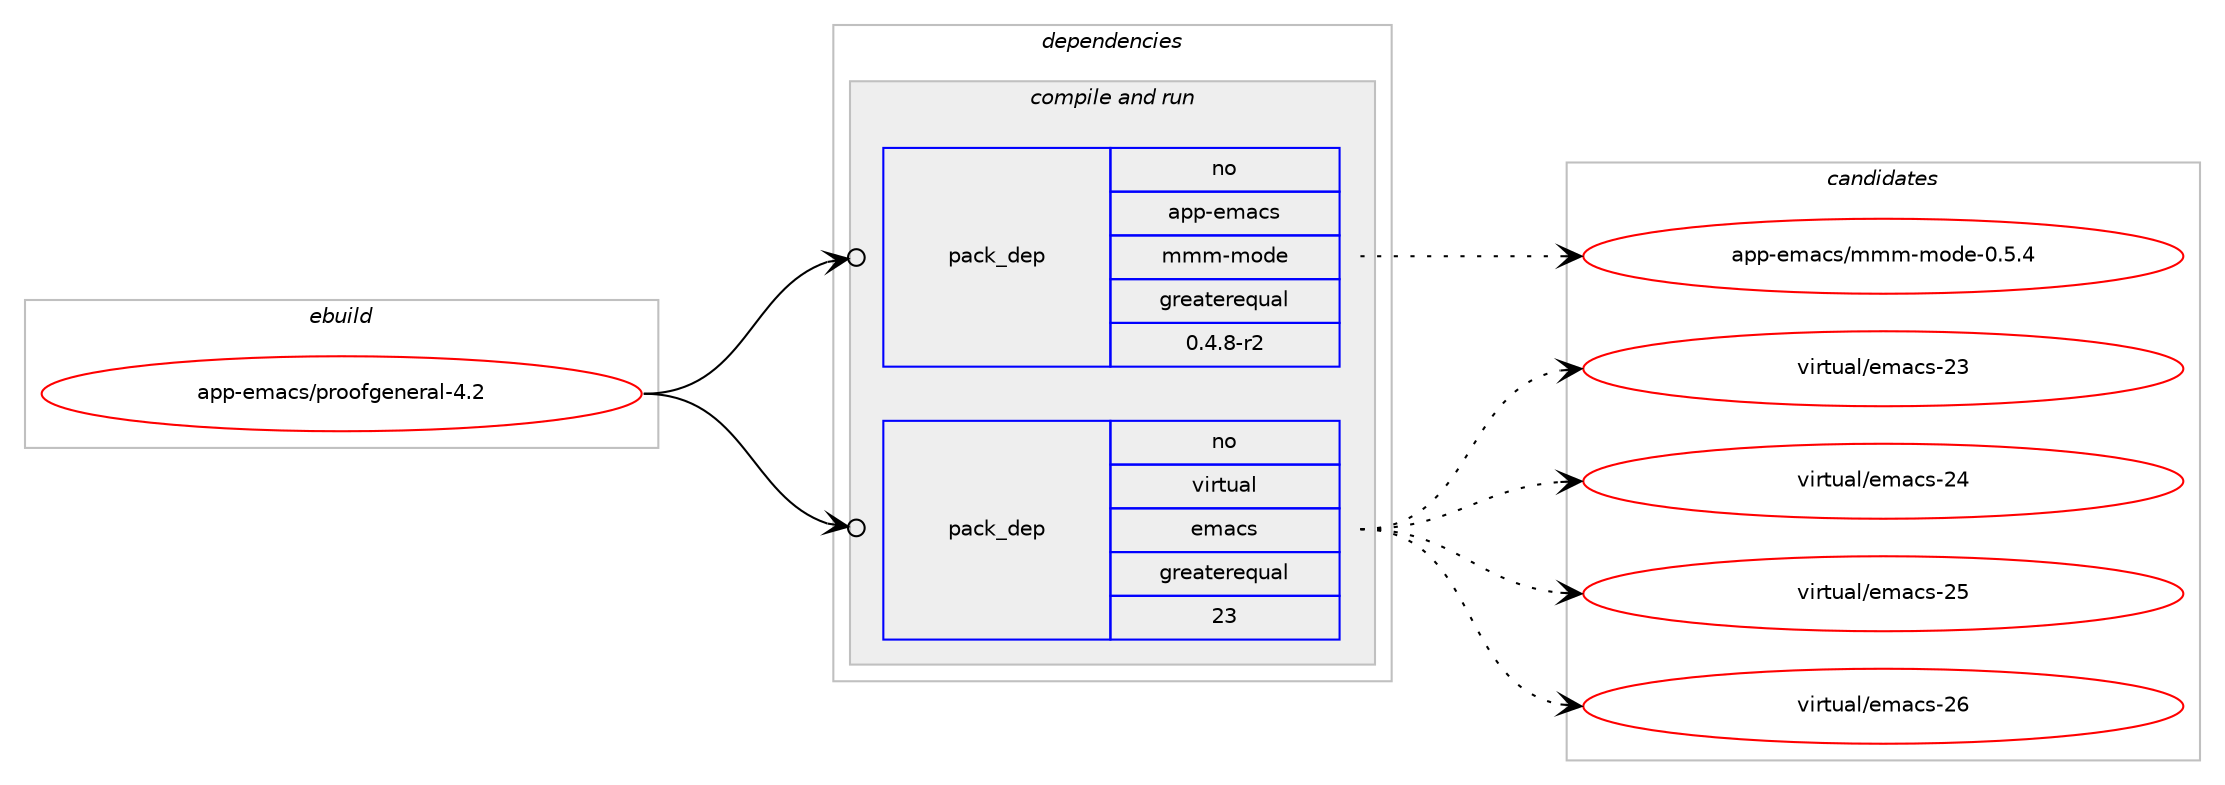 digraph prolog {

# *************
# Graph options
# *************

newrank=true;
concentrate=true;
compound=true;
graph [rankdir=LR,fontname=Helvetica,fontsize=10,ranksep=1.5];#, ranksep=2.5, nodesep=0.2];
edge  [arrowhead=vee];
node  [fontname=Helvetica,fontsize=10];

# **********
# The ebuild
# **********

subgraph cluster_leftcol {
color=gray;
rank=same;
label=<<i>ebuild</i>>;
id [label="app-emacs/proofgeneral-4.2", color=red, width=4, href="../app-emacs/proofgeneral-4.2.svg"];
}

# ****************
# The dependencies
# ****************

subgraph cluster_midcol {
color=gray;
label=<<i>dependencies</i>>;
subgraph cluster_compile {
fillcolor="#eeeeee";
style=filled;
label=<<i>compile</i>>;
}
subgraph cluster_compileandrun {
fillcolor="#eeeeee";
style=filled;
label=<<i>compile and run</i>>;
subgraph pack1912 {
dependency2342 [label=<<TABLE BORDER="0" CELLBORDER="1" CELLSPACING="0" CELLPADDING="4" WIDTH="220"><TR><TD ROWSPAN="6" CELLPADDING="30">pack_dep</TD></TR><TR><TD WIDTH="110">no</TD></TR><TR><TD>app-emacs</TD></TR><TR><TD>mmm-mode</TD></TR><TR><TD>greaterequal</TD></TR><TR><TD>0.4.8-r2</TD></TR></TABLE>>, shape=none, color=blue];
}
id:e -> dependency2342:w [weight=20,style="solid",arrowhead="odotvee"];
subgraph pack1913 {
dependency2343 [label=<<TABLE BORDER="0" CELLBORDER="1" CELLSPACING="0" CELLPADDING="4" WIDTH="220"><TR><TD ROWSPAN="6" CELLPADDING="30">pack_dep</TD></TR><TR><TD WIDTH="110">no</TD></TR><TR><TD>virtual</TD></TR><TR><TD>emacs</TD></TR><TR><TD>greaterequal</TD></TR><TR><TD>23</TD></TR></TABLE>>, shape=none, color=blue];
}
id:e -> dependency2343:w [weight=20,style="solid",arrowhead="odotvee"];
}
subgraph cluster_run {
fillcolor="#eeeeee";
style=filled;
label=<<i>run</i>>;
}
}

# **************
# The candidates
# **************

subgraph cluster_choices {
rank=same;
color=gray;
label=<<i>candidates</i>>;

subgraph choice1912 {
color=black;
nodesep=1;
choice971121124510110997991154710910910945109111100101454846534652 [label="app-emacs/mmm-mode-0.5.4", color=red, width=4,href="../app-emacs/mmm-mode-0.5.4.svg"];
dependency2342:e -> choice971121124510110997991154710910910945109111100101454846534652:w [style=dotted,weight="100"];
}
subgraph choice1913 {
color=black;
nodesep=1;
choice11810511411611797108471011099799115455051 [label="virtual/emacs-23", color=red, width=4,href="../virtual/emacs-23.svg"];
choice11810511411611797108471011099799115455052 [label="virtual/emacs-24", color=red, width=4,href="../virtual/emacs-24.svg"];
choice11810511411611797108471011099799115455053 [label="virtual/emacs-25", color=red, width=4,href="../virtual/emacs-25.svg"];
choice11810511411611797108471011099799115455054 [label="virtual/emacs-26", color=red, width=4,href="../virtual/emacs-26.svg"];
dependency2343:e -> choice11810511411611797108471011099799115455051:w [style=dotted,weight="100"];
dependency2343:e -> choice11810511411611797108471011099799115455052:w [style=dotted,weight="100"];
dependency2343:e -> choice11810511411611797108471011099799115455053:w [style=dotted,weight="100"];
dependency2343:e -> choice11810511411611797108471011099799115455054:w [style=dotted,weight="100"];
}
}

}
